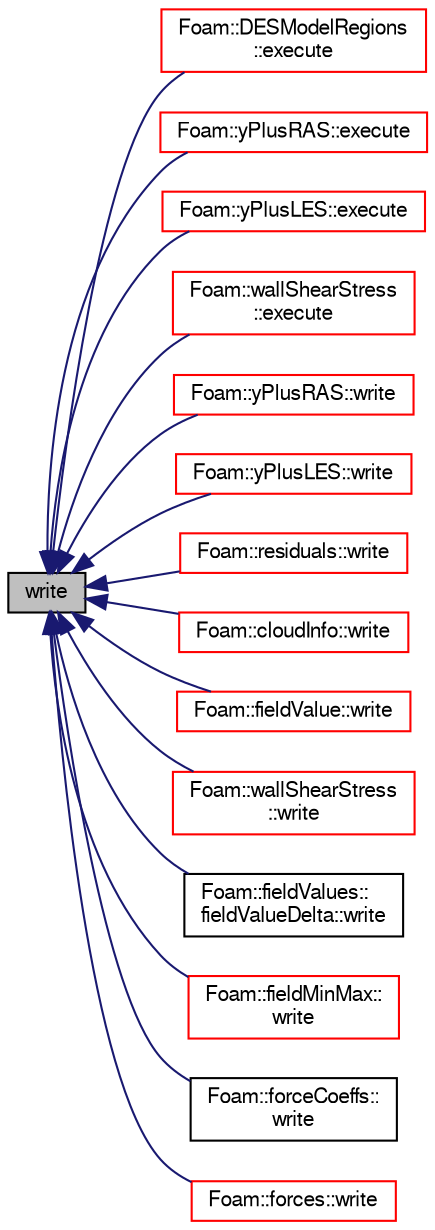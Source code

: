 digraph "write"
{
  bgcolor="transparent";
  edge [fontname="FreeSans",fontsize="10",labelfontname="FreeSans",labelfontsize="10"];
  node [fontname="FreeSans",fontsize="10",shape=record];
  rankdir="LR";
  Node848 [label="write",height=0.2,width=0.4,color="black", fillcolor="grey75", style="filled", fontcolor="black"];
  Node848 -> Node849 [dir="back",color="midnightblue",fontsize="10",style="solid",fontname="FreeSans"];
  Node849 [label="Foam::DESModelRegions\l::execute",height=0.2,width=0.4,color="red",URL="$a28882.html#a61af3e60b94ae3e748f6fbac1e794af7",tooltip="Execute, currently does nothing. "];
  Node848 -> Node851 [dir="back",color="midnightblue",fontsize="10",style="solid",fontname="FreeSans"];
  Node851 [label="Foam::yPlusRAS::execute",height=0.2,width=0.4,color="red",URL="$a28938.html#a61af3e60b94ae3e748f6fbac1e794af7",tooltip="Execute, currently does nothing. "];
  Node848 -> Node853 [dir="back",color="midnightblue",fontsize="10",style="solid",fontname="FreeSans"];
  Node853 [label="Foam::yPlusLES::execute",height=0.2,width=0.4,color="red",URL="$a28934.html#a61af3e60b94ae3e748f6fbac1e794af7",tooltip="Execute, currently does nothing. "];
  Node848 -> Node855 [dir="back",color="midnightblue",fontsize="10",style="solid",fontname="FreeSans"];
  Node855 [label="Foam::wallShearStress\l::execute",height=0.2,width=0.4,color="red",URL="$a28930.html#a61af3e60b94ae3e748f6fbac1e794af7",tooltip="Execute, currently does nothing. "];
  Node848 -> Node857 [dir="back",color="midnightblue",fontsize="10",style="solid",fontname="FreeSans"];
  Node857 [label="Foam::yPlusRAS::write",height=0.2,width=0.4,color="red",URL="$a28938.html#aac759501cf6c7895a70eecbef0226ae1",tooltip="Calculate the yPlusRAS and write. "];
  Node848 -> Node858 [dir="back",color="midnightblue",fontsize="10",style="solid",fontname="FreeSans"];
  Node858 [label="Foam::yPlusLES::write",height=0.2,width=0.4,color="red",URL="$a28934.html#aac759501cf6c7895a70eecbef0226ae1",tooltip="Calculate the yPlusLES and write. "];
  Node848 -> Node859 [dir="back",color="midnightblue",fontsize="10",style="solid",fontname="FreeSans"];
  Node859 [label="Foam::residuals::write",height=0.2,width=0.4,color="red",URL="$a28906.html#aac759501cf6c7895a70eecbef0226ae1",tooltip="Write the residuals. "];
  Node848 -> Node861 [dir="back",color="midnightblue",fontsize="10",style="solid",fontname="FreeSans"];
  Node861 [label="Foam::cloudInfo::write",height=0.2,width=0.4,color="red",URL="$a28702.html#aac759501cf6c7895a70eecbef0226ae1",tooltip="Write. "];
  Node848 -> Node863 [dir="back",color="midnightblue",fontsize="10",style="solid",fontname="FreeSans"];
  Node863 [label="Foam::fieldValue::write",height=0.2,width=0.4,color="red",URL="$a28730.html#aac759501cf6c7895a70eecbef0226ae1",tooltip="Write to screen/file. "];
  Node848 -> Node866 [dir="back",color="midnightblue",fontsize="10",style="solid",fontname="FreeSans"];
  Node866 [label="Foam::wallShearStress\l::write",height=0.2,width=0.4,color="red",URL="$a28930.html#aac759501cf6c7895a70eecbef0226ae1",tooltip="Calculate the wallShearStress and write. "];
  Node848 -> Node867 [dir="back",color="midnightblue",fontsize="10",style="solid",fontname="FreeSans"];
  Node867 [label="Foam::fieldValues::\lfieldValueDelta::write",height=0.2,width=0.4,color="black",URL="$a28734.html#aac759501cf6c7895a70eecbef0226ae1",tooltip="Calculate and write. "];
  Node848 -> Node868 [dir="back",color="midnightblue",fontsize="10",style="solid",fontname="FreeSans"];
  Node868 [label="Foam::fieldMinMax::\lwrite",height=0.2,width=0.4,color="red",URL="$a28718.html#aac759501cf6c7895a70eecbef0226ae1",tooltip="Write the fieldMinMax. "];
  Node848 -> Node870 [dir="back",color="midnightblue",fontsize="10",style="solid",fontname="FreeSans"];
  Node870 [label="Foam::forceCoeffs::\lwrite",height=0.2,width=0.4,color="black",URL="$a28826.html#aac759501cf6c7895a70eecbef0226ae1",tooltip="Write the forces. "];
  Node848 -> Node871 [dir="back",color="midnightblue",fontsize="10",style="solid",fontname="FreeSans"];
  Node871 [label="Foam::forces::write",height=0.2,width=0.4,color="red",URL="$a28830.html#aac759501cf6c7895a70eecbef0226ae1",tooltip="Write the forces. "];
}
